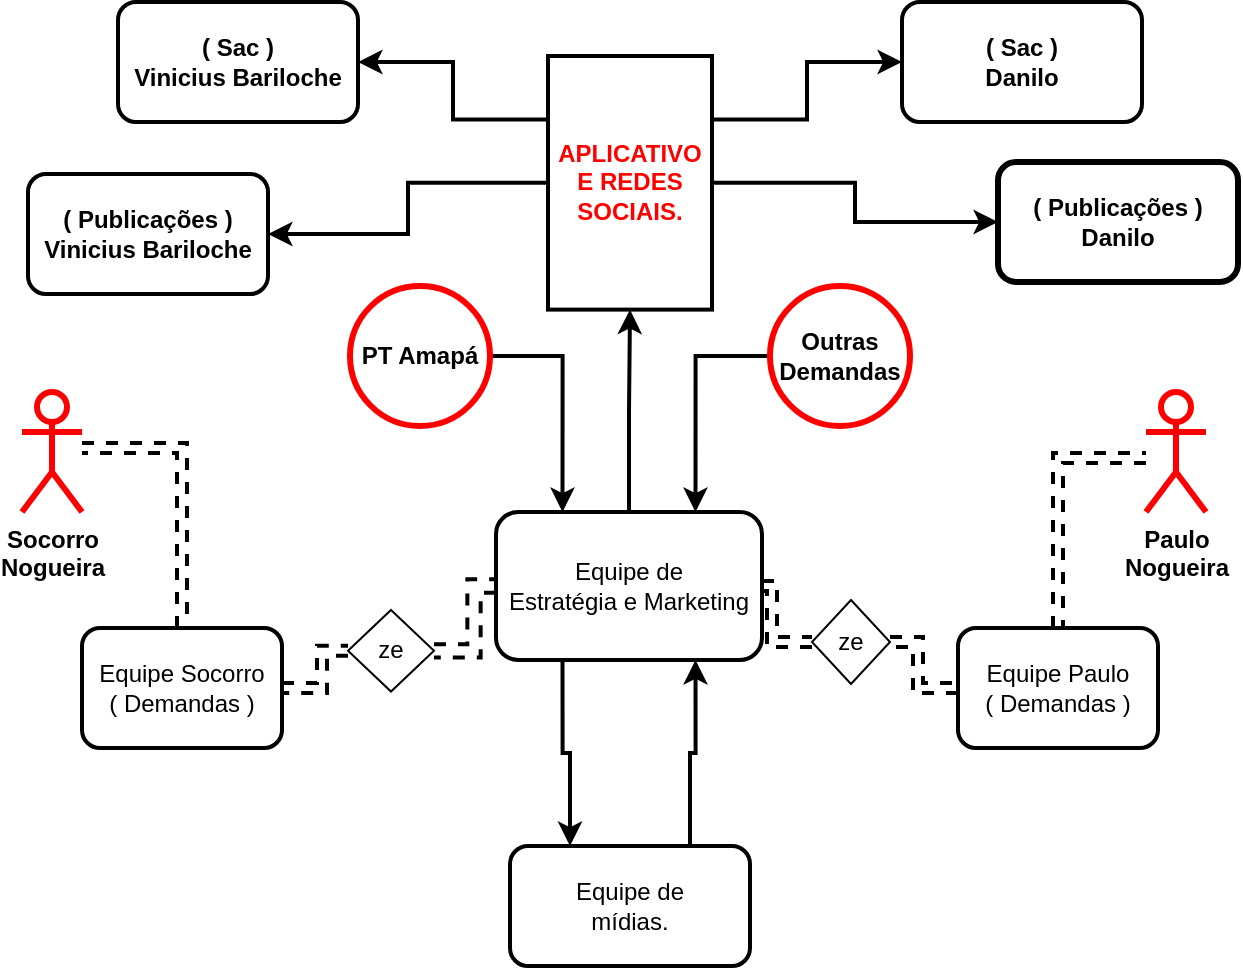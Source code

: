 <mxfile version="21.2.9" type="github">
  <diagram id="C5RBs43oDa-KdzZeNtuy" name="Page-1">
    <mxGraphModel dx="1187" dy="638" grid="0" gridSize="10" guides="1" tooltips="1" connect="1" arrows="1" fold="1" page="1" pageScale="1" pageWidth="827" pageHeight="1169" math="0" shadow="0">
      <root>
        <mxCell id="WIyWlLk6GJQsqaUBKTNV-0" />
        <mxCell id="WIyWlLk6GJQsqaUBKTNV-1" parent="WIyWlLk6GJQsqaUBKTNV-0" />
        <mxCell id="Iy7RbwyM_eAey-JAjBrx-11" style="edgeStyle=orthogonalEdgeStyle;rounded=0;orthogonalLoop=1;jettySize=auto;html=1;entryX=0.5;entryY=0;entryDx=0;entryDy=0;strokeWidth=2;dashed=1;shape=link;" parent="WIyWlLk6GJQsqaUBKTNV-1" source="Iy7RbwyM_eAey-JAjBrx-1" target="Iy7RbwyM_eAey-JAjBrx-10" edge="1">
          <mxGeometry relative="1" as="geometry">
            <Array as="points">
              <mxPoint x="190" y="399" />
            </Array>
          </mxGeometry>
        </mxCell>
        <mxCell id="Iy7RbwyM_eAey-JAjBrx-1" value="&lt;b&gt;Socorro&lt;br&gt;Nogueira&lt;/b&gt;" style="shape=umlActor;verticalLabelPosition=bottom;verticalAlign=top;html=1;outlineConnect=0;strokeWidth=3;fillColor=none;strokeColor=#ff0000;" parent="WIyWlLk6GJQsqaUBKTNV-1" vertex="1">
          <mxGeometry x="110" y="371" width="30" height="60" as="geometry" />
        </mxCell>
        <mxCell id="Iy7RbwyM_eAey-JAjBrx-12" style="edgeStyle=orthogonalEdgeStyle;rounded=0;orthogonalLoop=1;jettySize=auto;html=1;dashed=1;strokeWidth=2;shape=link;" parent="WIyWlLk6GJQsqaUBKTNV-1" source="Iy7RbwyM_eAey-JAjBrx-2" target="Iy7RbwyM_eAey-JAjBrx-9" edge="1">
          <mxGeometry relative="1" as="geometry">
            <Array as="points">
              <mxPoint x="693" y="404" />
              <mxPoint x="628" y="404" />
            </Array>
          </mxGeometry>
        </mxCell>
        <mxCell id="Iy7RbwyM_eAey-JAjBrx-2" value="&lt;b&gt;Paulo&lt;br&gt;Nogueira&lt;/b&gt;" style="shape=umlActor;verticalLabelPosition=bottom;verticalAlign=top;html=1;outlineConnect=0;strokeWidth=3;fillColor=none;strokeColor=#ff0000;" parent="WIyWlLk6GJQsqaUBKTNV-1" vertex="1">
          <mxGeometry x="672" y="371" width="30" height="60" as="geometry" />
        </mxCell>
        <mxCell id="Iy7RbwyM_eAey-JAjBrx-32" style="edgeStyle=orthogonalEdgeStyle;rounded=0;orthogonalLoop=1;jettySize=auto;html=1;entryX=0.5;entryY=1;entryDx=0;entryDy=0;strokeWidth=2;" parent="WIyWlLk6GJQsqaUBKTNV-1" source="Iy7RbwyM_eAey-JAjBrx-8" target="Iy7RbwyM_eAey-JAjBrx-31" edge="1">
          <mxGeometry relative="1" as="geometry" />
        </mxCell>
        <mxCell id="jkksGVeLi7ti1lRK0Wrc-3" style="edgeStyle=orthogonalEdgeStyle;rounded=0;orthogonalLoop=1;jettySize=auto;html=1;exitX=0.25;exitY=1;exitDx=0;exitDy=0;entryX=0.25;entryY=0;entryDx=0;entryDy=0;strokeWidth=2;" parent="WIyWlLk6GJQsqaUBKTNV-1" source="Iy7RbwyM_eAey-JAjBrx-8" target="jkksGVeLi7ti1lRK0Wrc-2" edge="1">
          <mxGeometry relative="1" as="geometry" />
        </mxCell>
        <mxCell id="Iy7RbwyM_eAey-JAjBrx-8" value="Equipe de &lt;br&gt;Estratégia e Marketing" style="rounded=1;whiteSpace=wrap;html=1;strokeWidth=2;" parent="WIyWlLk6GJQsqaUBKTNV-1" vertex="1">
          <mxGeometry x="347" y="431" width="133" height="74" as="geometry" />
        </mxCell>
        <mxCell id="Iy7RbwyM_eAey-JAjBrx-15" style="edgeStyle=orthogonalEdgeStyle;rounded=0;orthogonalLoop=1;jettySize=auto;html=1;entryX=1;entryY=0.5;entryDx=0;entryDy=0;dashed=1;shape=link;strokeWidth=2;" parent="WIyWlLk6GJQsqaUBKTNV-1" source="3QqCmM9f2Jo2W5WWjymo-9" target="Iy7RbwyM_eAey-JAjBrx-8" edge="1">
          <mxGeometry relative="1" as="geometry" />
        </mxCell>
        <mxCell id="Iy7RbwyM_eAey-JAjBrx-9" value="Equipe Paulo&lt;br&gt;( Demandas )" style="rounded=1;whiteSpace=wrap;html=1;strokeWidth=2;" parent="WIyWlLk6GJQsqaUBKTNV-1" vertex="1">
          <mxGeometry x="578" y="489" width="100" height="60" as="geometry" />
        </mxCell>
        <mxCell id="Iy7RbwyM_eAey-JAjBrx-14" style="edgeStyle=orthogonalEdgeStyle;rounded=0;orthogonalLoop=1;jettySize=auto;html=1;entryX=0;entryY=0.5;entryDx=0;entryDy=0;dashed=1;shape=link;strokeWidth=2;width=5.652;" parent="WIyWlLk6GJQsqaUBKTNV-1" source="3QqCmM9f2Jo2W5WWjymo-11" target="Iy7RbwyM_eAey-JAjBrx-8" edge="1">
          <mxGeometry relative="1" as="geometry" />
        </mxCell>
        <mxCell id="Iy7RbwyM_eAey-JAjBrx-10" value="Equipe Socorro&lt;br&gt;( Demandas )" style="rounded=1;whiteSpace=wrap;html=1;strokeWidth=2;" parent="WIyWlLk6GJQsqaUBKTNV-1" vertex="1">
          <mxGeometry x="140" y="489" width="100" height="60" as="geometry" />
        </mxCell>
        <mxCell id="3QqCmM9f2Jo2W5WWjymo-0" style="edgeStyle=orthogonalEdgeStyle;rounded=0;orthogonalLoop=1;jettySize=auto;html=1;strokeWidth=2;" edge="1" parent="WIyWlLk6GJQsqaUBKTNV-1" source="Iy7RbwyM_eAey-JAjBrx-31" target="3QqCmM9f2Jo2W5WWjymo-2">
          <mxGeometry relative="1" as="geometry">
            <mxPoint x="658" y="286" as="targetPoint" />
          </mxGeometry>
        </mxCell>
        <mxCell id="3QqCmM9f2Jo2W5WWjymo-1" style="edgeStyle=orthogonalEdgeStyle;rounded=0;orthogonalLoop=1;jettySize=auto;html=1;strokeWidth=2;" edge="1" parent="WIyWlLk6GJQsqaUBKTNV-1" source="Iy7RbwyM_eAey-JAjBrx-31" target="3QqCmM9f2Jo2W5WWjymo-3">
          <mxGeometry relative="1" as="geometry">
            <mxPoint x="173" y="292" as="targetPoint" />
          </mxGeometry>
        </mxCell>
        <mxCell id="3QqCmM9f2Jo2W5WWjymo-4" style="edgeStyle=orthogonalEdgeStyle;rounded=0;orthogonalLoop=1;jettySize=auto;html=1;exitX=0;exitY=0.25;exitDx=0;exitDy=0;strokeWidth=2;" edge="1" parent="WIyWlLk6GJQsqaUBKTNV-1" source="Iy7RbwyM_eAey-JAjBrx-31" target="3QqCmM9f2Jo2W5WWjymo-8">
          <mxGeometry relative="1" as="geometry">
            <mxPoint x="274.429" y="206.714" as="targetPoint" />
          </mxGeometry>
        </mxCell>
        <mxCell id="3QqCmM9f2Jo2W5WWjymo-5" style="edgeStyle=orthogonalEdgeStyle;rounded=0;orthogonalLoop=1;jettySize=auto;html=1;exitX=1;exitY=0.25;exitDx=0;exitDy=0;strokeWidth=2;" edge="1" parent="WIyWlLk6GJQsqaUBKTNV-1" source="Iy7RbwyM_eAey-JAjBrx-31" target="3QqCmM9f2Jo2W5WWjymo-6">
          <mxGeometry relative="1" as="geometry">
            <mxPoint x="603.0" y="205.0" as="targetPoint" />
          </mxGeometry>
        </mxCell>
        <mxCell id="Iy7RbwyM_eAey-JAjBrx-31" value="&lt;b&gt;&lt;font color=&quot;#ff0000&quot;&gt;APLICATIVO E REDES SOCIAIS.&lt;/font&gt;&lt;/b&gt;" style="rounded=0;whiteSpace=wrap;html=1;strokeWidth=2;strokeColor=#000000;" parent="WIyWlLk6GJQsqaUBKTNV-1" vertex="1">
          <mxGeometry x="373" y="203" width="82" height="126.8" as="geometry" />
        </mxCell>
        <mxCell id="jkksGVeLi7ti1lRK0Wrc-4" style="edgeStyle=orthogonalEdgeStyle;rounded=0;orthogonalLoop=1;jettySize=auto;html=1;exitX=0.75;exitY=0;exitDx=0;exitDy=0;entryX=0.75;entryY=1;entryDx=0;entryDy=0;strokeWidth=2;" parent="WIyWlLk6GJQsqaUBKTNV-1" source="jkksGVeLi7ti1lRK0Wrc-2" target="Iy7RbwyM_eAey-JAjBrx-8" edge="1">
          <mxGeometry relative="1" as="geometry" />
        </mxCell>
        <mxCell id="jkksGVeLi7ti1lRK0Wrc-2" value="Equipe de&lt;br&gt;mídias." style="rounded=1;whiteSpace=wrap;html=1;strokeWidth=2;" parent="WIyWlLk6GJQsqaUBKTNV-1" vertex="1">
          <mxGeometry x="354" y="598" width="120" height="60" as="geometry" />
        </mxCell>
        <mxCell id="jkksGVeLi7ti1lRK0Wrc-12" style="edgeStyle=orthogonalEdgeStyle;rounded=0;orthogonalLoop=1;jettySize=auto;html=1;entryX=0.25;entryY=0;entryDx=0;entryDy=0;strokeWidth=2;" parent="WIyWlLk6GJQsqaUBKTNV-1" source="jkksGVeLi7ti1lRK0Wrc-8" target="Iy7RbwyM_eAey-JAjBrx-8" edge="1">
          <mxGeometry relative="1" as="geometry" />
        </mxCell>
        <mxCell id="jkksGVeLi7ti1lRK0Wrc-8" value="PT Amapá" style="ellipse;whiteSpace=wrap;html=1;strokeWidth=3;fillColor=none;strokeColor=#ff0000;fontStyle=1" parent="WIyWlLk6GJQsqaUBKTNV-1" vertex="1">
          <mxGeometry x="274" y="318" width="70" height="70" as="geometry" />
        </mxCell>
        <mxCell id="jkksGVeLi7ti1lRK0Wrc-13" style="edgeStyle=orthogonalEdgeStyle;rounded=0;orthogonalLoop=1;jettySize=auto;html=1;entryX=0.75;entryY=0;entryDx=0;entryDy=0;strokeWidth=2;" parent="WIyWlLk6GJQsqaUBKTNV-1" source="jkksGVeLi7ti1lRK0Wrc-11" target="Iy7RbwyM_eAey-JAjBrx-8" edge="1">
          <mxGeometry relative="1" as="geometry" />
        </mxCell>
        <mxCell id="jkksGVeLi7ti1lRK0Wrc-11" value="Outras Demandas" style="ellipse;whiteSpace=wrap;html=1;strokeWidth=3;fillColor=none;strokeColor=#ff0000;fontStyle=1" parent="WIyWlLk6GJQsqaUBKTNV-1" vertex="1">
          <mxGeometry x="484" y="318" width="70" height="70" as="geometry" />
        </mxCell>
        <mxCell id="3QqCmM9f2Jo2W5WWjymo-2" value="&lt;b&gt;( Publicações )&lt;br&gt;Danilo&lt;/b&gt;" style="rounded=1;whiteSpace=wrap;html=1;strokeWidth=3;" vertex="1" parent="WIyWlLk6GJQsqaUBKTNV-1">
          <mxGeometry x="598" y="256" width="120" height="60" as="geometry" />
        </mxCell>
        <mxCell id="3QqCmM9f2Jo2W5WWjymo-3" value="&lt;b&gt;( Publicações )&lt;br&gt;Vinicius Bariloche&lt;/b&gt;" style="rounded=1;whiteSpace=wrap;html=1;strokeWidth=2;" vertex="1" parent="WIyWlLk6GJQsqaUBKTNV-1">
          <mxGeometry x="113" y="262" width="120" height="60" as="geometry" />
        </mxCell>
        <mxCell id="3QqCmM9f2Jo2W5WWjymo-6" value="&lt;b&gt;( Sac )&lt;br&gt;Danilo&lt;/b&gt;" style="rounded=1;whiteSpace=wrap;html=1;strokeWidth=2;" vertex="1" parent="WIyWlLk6GJQsqaUBKTNV-1">
          <mxGeometry x="550.0" y="176.0" width="120" height="60" as="geometry" />
        </mxCell>
        <mxCell id="3QqCmM9f2Jo2W5WWjymo-8" value="&lt;b&gt;( Sac )&lt;br&gt;Vinicius Bariloche&lt;/b&gt;" style="rounded=1;whiteSpace=wrap;html=1;strokeWidth=2;" vertex="1" parent="WIyWlLk6GJQsqaUBKTNV-1">
          <mxGeometry x="157.999" y="176.004" width="120" height="60" as="geometry" />
        </mxCell>
        <mxCell id="3QqCmM9f2Jo2W5WWjymo-10" value="" style="edgeStyle=orthogonalEdgeStyle;rounded=0;orthogonalLoop=1;jettySize=auto;html=1;entryX=1;entryY=0.5;entryDx=0;entryDy=0;dashed=1;shape=link;strokeWidth=2;" edge="1" parent="WIyWlLk6GJQsqaUBKTNV-1" source="Iy7RbwyM_eAey-JAjBrx-9" target="3QqCmM9f2Jo2W5WWjymo-9">
          <mxGeometry relative="1" as="geometry">
            <mxPoint x="578" y="519" as="sourcePoint" />
            <mxPoint x="474" y="487" as="targetPoint" />
          </mxGeometry>
        </mxCell>
        <mxCell id="3QqCmM9f2Jo2W5WWjymo-9" value="ze" style="rhombus;whiteSpace=wrap;html=1;" vertex="1" parent="WIyWlLk6GJQsqaUBKTNV-1">
          <mxGeometry x="505" y="475" width="39" height="42" as="geometry" />
        </mxCell>
        <mxCell id="3QqCmM9f2Jo2W5WWjymo-12" value="" style="edgeStyle=orthogonalEdgeStyle;rounded=0;orthogonalLoop=1;jettySize=auto;html=1;entryX=0;entryY=0.5;entryDx=0;entryDy=0;dashed=1;shape=link;strokeWidth=2;" edge="1" parent="WIyWlLk6GJQsqaUBKTNV-1" source="Iy7RbwyM_eAey-JAjBrx-10" target="3QqCmM9f2Jo2W5WWjymo-11">
          <mxGeometry relative="1" as="geometry">
            <mxPoint x="240" y="519" as="sourcePoint" />
            <mxPoint x="354" y="487" as="targetPoint" />
          </mxGeometry>
        </mxCell>
        <mxCell id="3QqCmM9f2Jo2W5WWjymo-11" value="ze" style="rhombus;whiteSpace=wrap;html=1;" vertex="1" parent="WIyWlLk6GJQsqaUBKTNV-1">
          <mxGeometry x="273" y="480" width="43" height="40.75" as="geometry" />
        </mxCell>
      </root>
    </mxGraphModel>
  </diagram>
</mxfile>

